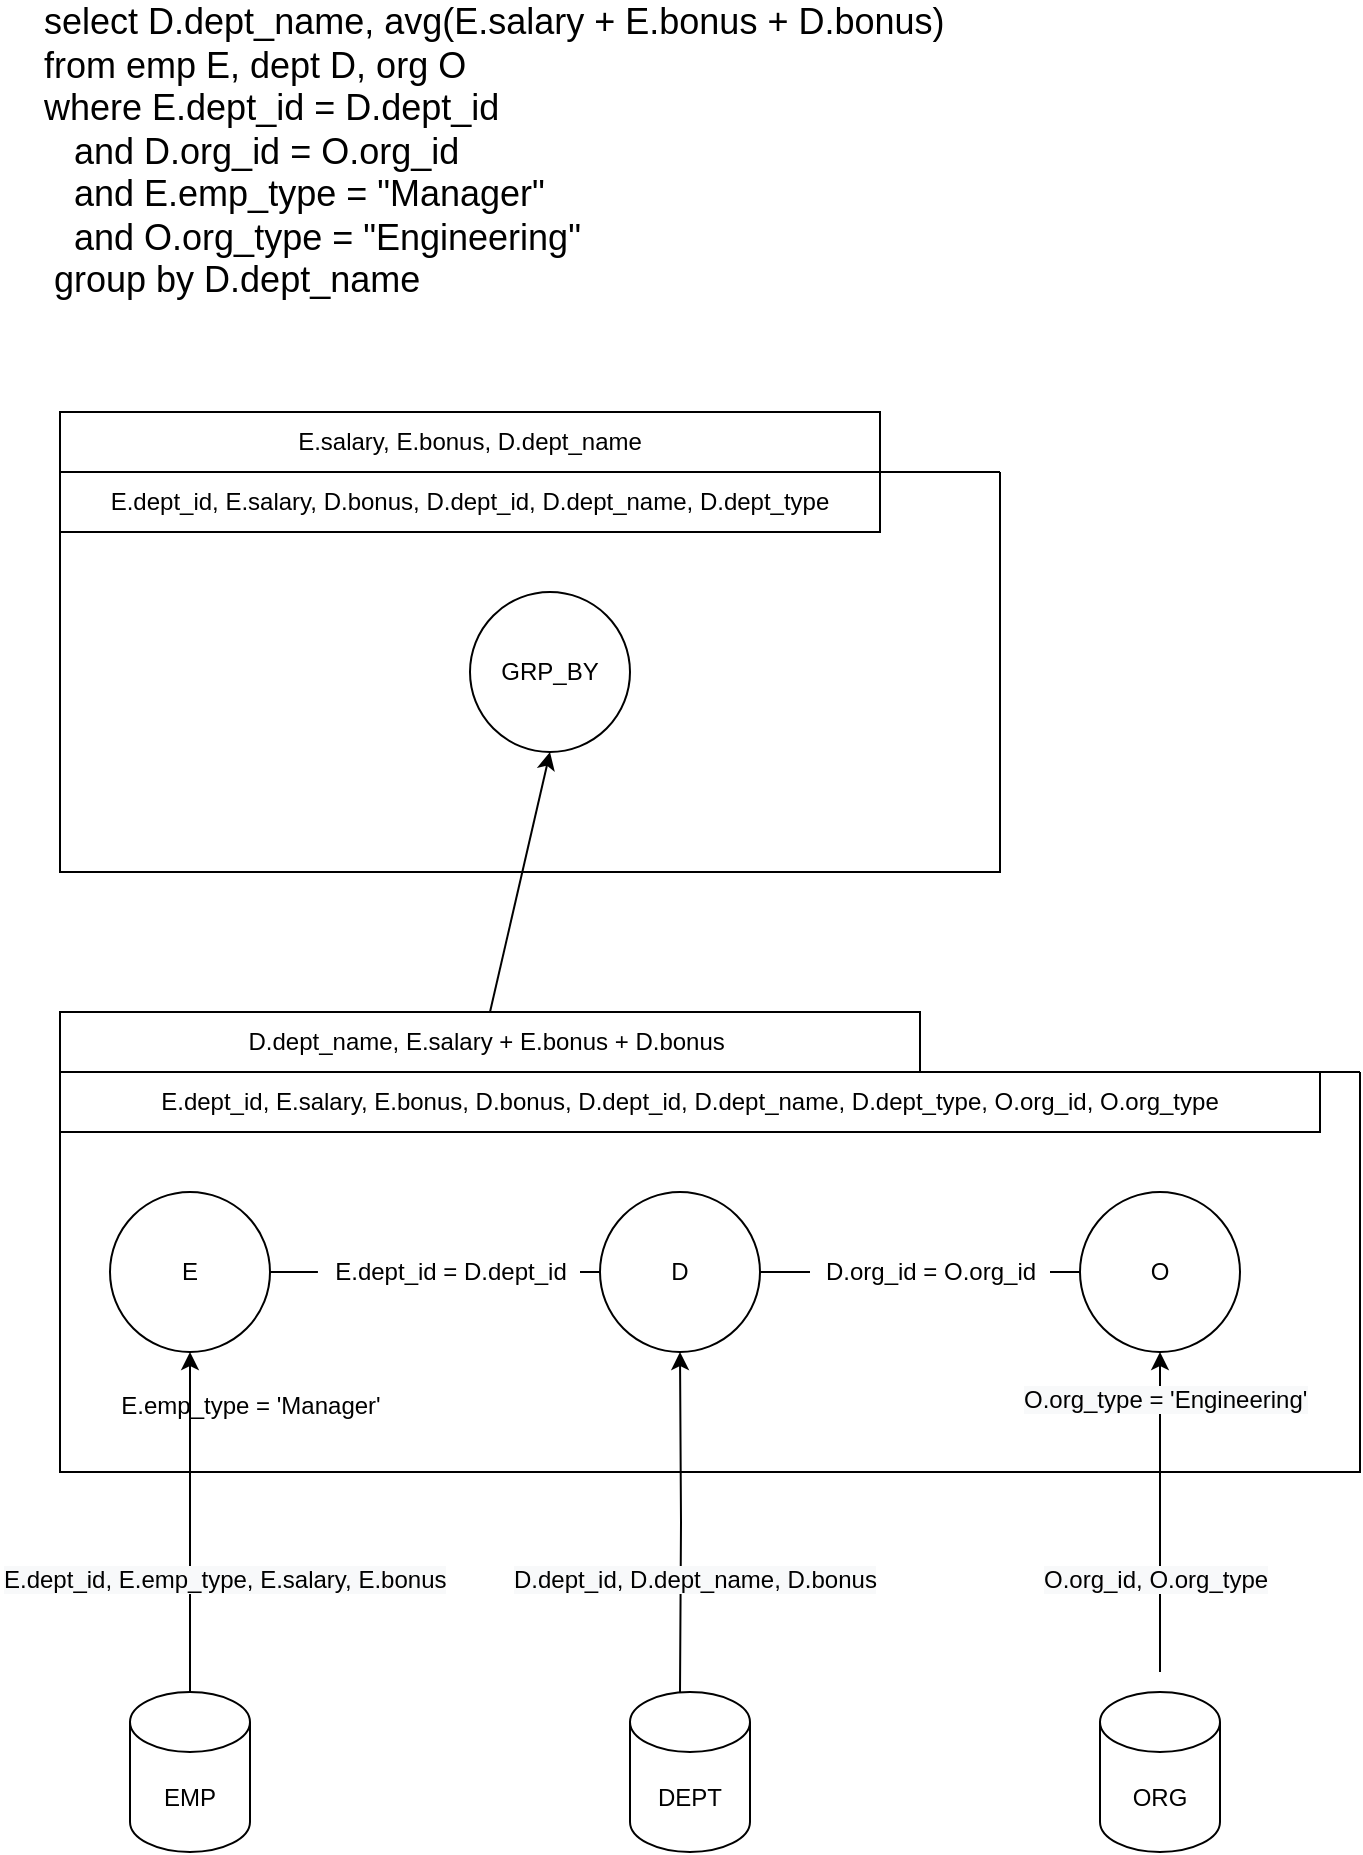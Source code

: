 <mxfile version="16.5.1" type="device"><diagram id="HH1bwzxSmr6gTWSdKmkx" name="Page-1"><mxGraphModel dx="1382" dy="860" grid="1" gridSize="10" guides="1" tooltips="1" connect="1" arrows="1" fold="1" page="1" pageScale="1" pageWidth="850" pageHeight="1100" math="0" shadow="0"><root><mxCell id="0"/><mxCell id="1" parent="0"/><mxCell id="TC9M4JXS39ADeuXZ7Tuf-25" style="edgeStyle=orthogonalEdgeStyle;rounded=0;orthogonalLoop=1;jettySize=auto;html=1;exitX=0.5;exitY=0;exitDx=0;exitDy=0;exitPerimeter=0;fontSize=12;" edge="1" parent="1" source="TC9M4JXS39ADeuXZ7Tuf-23" target="nupYMbU76jO5Frbwuqij-6"><mxGeometry relative="1" as="geometry"/></mxCell><mxCell id="TC9M4JXS39ADeuXZ7Tuf-24" value="" style="endArrow=classic;html=1;rounded=0;fontSize=12;entryX=0.5;entryY=1;entryDx=0;entryDy=0;" edge="1" parent="1" target="TC9M4JXS39ADeuXZ7Tuf-18"><mxGeometry width="50" height="50" relative="1" as="geometry"><mxPoint x="660" y="870" as="sourcePoint"/><mxPoint x="690" y="760" as="targetPoint"/></mxGeometry></mxCell><mxCell id="bFYG-JZ9ZjZwnVwC2FyI-2" value="&lt;font style=&quot;font-size: 18px&quot;&gt;select D.dept_name, avg(E.salary + E.bonus + D.bonus)&lt;br&gt;from emp E, dept D, org O&lt;br&gt;where E.dept_id = D.dept_id&lt;br&gt;&amp;nbsp; &amp;nbsp;and D.org_id = O.org_id&lt;br&gt;&amp;nbsp; &amp;nbsp;and E.emp_type = &quot;Manager&quot;&lt;br&gt;&amp;nbsp; &amp;nbsp;and O.org_type = &quot;Engineering&quot;&lt;br&gt;&amp;nbsp;group by D.dept_name&lt;/font&gt;" style="text;html=1;resizable=0;autosize=1;align=left;verticalAlign=middle;points=[];fillColor=none;strokeColor=none;rounded=0;" parent="1" vertex="1"><mxGeometry x="100" y="50" width="470" height="120" as="geometry"/></mxCell><mxCell id="nupYMbU76jO5Frbwuqij-4" value="" style="swimlane;startSize=0;" parent="1" vertex="1"><mxGeometry x="110" y="570" width="650" height="200" as="geometry"/></mxCell><mxCell id="nupYMbU76jO5Frbwuqij-6" value="E" style="ellipse;whiteSpace=wrap;html=1;aspect=fixed;" parent="nupYMbU76jO5Frbwuqij-4" vertex="1"><mxGeometry x="25" y="60" width="80" height="80" as="geometry"/></mxCell><mxCell id="nupYMbU76jO5Frbwuqij-7" value="D" style="ellipse;whiteSpace=wrap;html=1;aspect=fixed;" parent="nupYMbU76jO5Frbwuqij-4" vertex="1"><mxGeometry x="270" y="60" width="80" height="80" as="geometry"/></mxCell><mxCell id="oFMJYc9A-NJJyvjWjso7-8" value="" style="endArrow=none;html=1;rounded=0;exitX=1;exitY=0.5;exitDx=0;exitDy=0;entryX=0;entryY=0.5;entryDx=0;entryDy=0;startArrow=none;" parent="nupYMbU76jO5Frbwuqij-4" source="oFMJYc9A-NJJyvjWjso7-9" target="nupYMbU76jO5Frbwuqij-7" edge="1"><mxGeometry width="50" height="50" relative="1" as="geometry"><mxPoint x="280" y="-10" as="sourcePoint"/><mxPoint x="330" y="-60" as="targetPoint"/></mxGeometry></mxCell><mxCell id="oFMJYc9A-NJJyvjWjso7-9" value="E.dept_id = D.dept_id" style="text;html=1;align=center;verticalAlign=middle;resizable=0;points=[];autosize=1;strokeColor=none;fillColor=none;" parent="nupYMbU76jO5Frbwuqij-4" vertex="1"><mxGeometry x="130" y="90" width="130" height="20" as="geometry"/></mxCell><mxCell id="oFMJYc9A-NJJyvjWjso7-10" value="" style="endArrow=none;html=1;rounded=0;exitX=1;exitY=0.5;exitDx=0;exitDy=0;entryX=-0.008;entryY=0.5;entryDx=0;entryDy=0;entryPerimeter=0;" parent="nupYMbU76jO5Frbwuqij-4" source="nupYMbU76jO5Frbwuqij-6" target="oFMJYc9A-NJJyvjWjso7-9" edge="1"><mxGeometry width="50" height="50" relative="1" as="geometry"><mxPoint x="280" y="570" as="sourcePoint"/><mxPoint x="150" y="100" as="targetPoint"/></mxGeometry></mxCell><mxCell id="TC9M4JXS39ADeuXZ7Tuf-18" value="O" style="ellipse;whiteSpace=wrap;html=1;aspect=fixed;" vertex="1" parent="nupYMbU76jO5Frbwuqij-4"><mxGeometry x="510" y="60" width="80" height="80" as="geometry"/></mxCell><mxCell id="TC9M4JXS39ADeuXZ7Tuf-19" value="" style="endArrow=none;html=1;rounded=0;exitX=1;exitY=0.5;exitDx=0;exitDy=0;entryX=0;entryY=0.5;entryDx=0;entryDy=0;startArrow=none;" edge="1" parent="nupYMbU76jO5Frbwuqij-4" source="TC9M4JXS39ADeuXZ7Tuf-20" target="TC9M4JXS39ADeuXZ7Tuf-18"><mxGeometry width="50" height="50" relative="1" as="geometry"><mxPoint x="410" y="-580" as="sourcePoint"/><mxPoint x="460" y="-630" as="targetPoint"/></mxGeometry></mxCell><mxCell id="TC9M4JXS39ADeuXZ7Tuf-20" value="D.org_id = O.org_id" style="text;html=1;align=center;verticalAlign=middle;resizable=0;points=[];autosize=1;strokeColor=none;fillColor=none;" vertex="1" parent="nupYMbU76jO5Frbwuqij-4"><mxGeometry x="375" y="90" width="120" height="20" as="geometry"/></mxCell><mxCell id="TC9M4JXS39ADeuXZ7Tuf-21" value="" style="endArrow=none;html=1;rounded=0;exitX=1;exitY=0.5;exitDx=0;exitDy=0;" edge="1" parent="nupYMbU76jO5Frbwuqij-4" source="nupYMbU76jO5Frbwuqij-7" target="TC9M4JXS39ADeuXZ7Tuf-20"><mxGeometry width="50" height="50" relative="1" as="geometry"><mxPoint x="115" y="110" as="sourcePoint"/><mxPoint x="138.96" y="110" as="targetPoint"/></mxGeometry></mxCell><mxCell id="TC9M4JXS39ADeuXZ7Tuf-16" value="&lt;font style=&quot;font-size: 12px&quot;&gt;E.emp_type = 'Manager'&lt;/font&gt;" style="text;html=1;align=center;verticalAlign=middle;resizable=0;points=[];autosize=1;strokeColor=none;fillColor=none;fontSize=18;" vertex="1" parent="nupYMbU76jO5Frbwuqij-4"><mxGeometry x="20" y="150" width="150" height="30" as="geometry"/></mxCell><mxCell id="TC9M4JXS39ADeuXZ7Tuf-22" value="&lt;span style=&quot;color: rgb(0 , 0 , 0) ; font-family: &amp;#34;helvetica&amp;#34; ; font-size: 12px ; font-style: normal ; font-weight: 400 ; letter-spacing: normal ; text-align: center ; text-indent: 0px ; text-transform: none ; word-spacing: 0px ; background-color: rgb(248 , 249 , 250) ; display: inline ; float: none&quot;&gt;O.org_type = 'Engineering'&lt;/span&gt;" style="text;whiteSpace=wrap;html=1;fontSize=12;" vertex="1" parent="nupYMbU76jO5Frbwuqij-4"><mxGeometry x="480" y="150" width="159" height="30" as="geometry"/></mxCell><mxCell id="99AHtmrUv4P-TGMMnkfe-1" value="D.dept_name, E.salary + E.bonus + D.bonus&amp;nbsp;" style="rounded=0;whiteSpace=wrap;html=1;" parent="1" vertex="1"><mxGeometry x="110" y="540" width="430" height="30" as="geometry"/></mxCell><mxCell id="oFMJYc9A-NJJyvjWjso7-1" value="E.dept_id, E.salary, E.bonus, D.bonus, D.dept_id, D.dept_name, D.dept_type, O.org_id, O.org_type" style="rounded=0;whiteSpace=wrap;html=1;" parent="1" vertex="1"><mxGeometry x="110" y="570" width="630" height="30" as="geometry"/></mxCell><mxCell id="TC9M4JXS39ADeuXZ7Tuf-2" value="" style="swimlane;startSize=0;" vertex="1" parent="1"><mxGeometry x="110" y="270" width="470" height="200" as="geometry"/></mxCell><mxCell id="TC9M4JXS39ADeuXZ7Tuf-3" value="GRP_BY" style="ellipse;whiteSpace=wrap;html=1;aspect=fixed;" vertex="1" parent="TC9M4JXS39ADeuXZ7Tuf-2"><mxGeometry x="205" y="60" width="80" height="80" as="geometry"/></mxCell><mxCell id="TC9M4JXS39ADeuXZ7Tuf-8" value="E.salary, E.bonus, D.dept_name" style="rounded=0;whiteSpace=wrap;html=1;" vertex="1" parent="1"><mxGeometry x="110" y="240" width="410" height="30" as="geometry"/></mxCell><mxCell id="TC9M4JXS39ADeuXZ7Tuf-9" value="E.dept_id, E.salary, D.bonus, D.dept_id, D.dept_name, D.dept_type" style="rounded=0;whiteSpace=wrap;html=1;" vertex="1" parent="1"><mxGeometry x="110" y="270" width="410" height="30" as="geometry"/></mxCell><mxCell id="TC9M4JXS39ADeuXZ7Tuf-14" value="" style="endArrow=classic;html=1;rounded=0;fontSize=18;entryX=0.5;entryY=1;entryDx=0;entryDy=0;exitX=0.5;exitY=0;exitDx=0;exitDy=0;" edge="1" parent="1" source="99AHtmrUv4P-TGMMnkfe-1" target="TC9M4JXS39ADeuXZ7Tuf-3"><mxGeometry width="50" height="50" relative="1" as="geometry"><mxPoint x="540" y="420" as="sourcePoint"/><mxPoint x="590" y="370" as="targetPoint"/></mxGeometry></mxCell><mxCell id="TC9M4JXS39ADeuXZ7Tuf-23" value="EMP" style="shape=cylinder3;whiteSpace=wrap;html=1;boundedLbl=1;backgroundOutline=1;size=15;fontSize=12;" vertex="1" parent="1"><mxGeometry x="145" y="880" width="60" height="80" as="geometry"/></mxCell><mxCell id="TC9M4JXS39ADeuXZ7Tuf-26" value="&lt;span style=&quot;color: rgb(0 , 0 , 0) ; font-family: &amp;#34;helvetica&amp;#34; ; font-size: 12px ; font-style: normal ; font-weight: 400 ; letter-spacing: normal ; text-align: center ; text-indent: 0px ; text-transform: none ; word-spacing: 0px ; background-color: rgb(248 , 249 , 250) ; display: inline ; float: none&quot;&gt;E.dept_id, E.emp_type, E.salary, E.bonus&lt;/span&gt;" style="text;whiteSpace=wrap;html=1;fontSize=12;" vertex="1" parent="1"><mxGeometry x="80" y="810" width="250" height="30" as="geometry"/></mxCell><mxCell id="TC9M4JXS39ADeuXZ7Tuf-28" value="DEPT" style="shape=cylinder3;whiteSpace=wrap;html=1;boundedLbl=1;backgroundOutline=1;size=15;fontSize=12;" vertex="1" parent="1"><mxGeometry x="395" y="880" width="60" height="80" as="geometry"/></mxCell><mxCell id="TC9M4JXS39ADeuXZ7Tuf-29" value="ORG" style="shape=cylinder3;whiteSpace=wrap;html=1;boundedLbl=1;backgroundOutline=1;size=15;fontSize=12;" vertex="1" parent="1"><mxGeometry x="630" y="880" width="60" height="80" as="geometry"/></mxCell><mxCell id="TC9M4JXS39ADeuXZ7Tuf-30" style="edgeStyle=orthogonalEdgeStyle;rounded=0;orthogonalLoop=1;jettySize=auto;html=1;fontSize=12;entryX=0.5;entryY=1;entryDx=0;entryDy=0;" edge="1" parent="1" target="nupYMbU76jO5Frbwuqij-7"><mxGeometry relative="1" as="geometry"><mxPoint x="420" y="880" as="sourcePoint"/><mxPoint x="185" y="720" as="targetPoint"/></mxGeometry></mxCell><mxCell id="TC9M4JXS39ADeuXZ7Tuf-31" value="&lt;span style=&quot;color: rgb(0 , 0 , 0) ; font-family: &amp;#34;helvetica&amp;#34; ; font-size: 12px ; font-style: normal ; font-weight: 400 ; letter-spacing: normal ; text-align: center ; text-indent: 0px ; text-transform: none ; word-spacing: 0px ; background-color: rgb(248 , 249 , 250) ; display: inline ; float: none&quot;&gt;D.dept_id, D.dept_name, D.bonus&lt;/span&gt;" style="text;whiteSpace=wrap;html=1;fontSize=12;" vertex="1" parent="1"><mxGeometry x="335" y="810" width="200" height="30" as="geometry"/></mxCell><mxCell id="TC9M4JXS39ADeuXZ7Tuf-32" value="&lt;meta charset=&quot;utf-8&quot;&gt;&lt;span style=&quot;color: rgb(0, 0, 0); font-family: helvetica; font-size: 12px; font-style: normal; font-weight: 400; letter-spacing: normal; text-align: center; text-indent: 0px; text-transform: none; word-spacing: 0px; background-color: rgb(248, 249, 250); display: inline; float: none;&quot;&gt;O.org_id, O.org_type&lt;/span&gt;" style="text;whiteSpace=wrap;html=1;fontSize=12;" vertex="1" parent="1"><mxGeometry x="600" y="810" width="140" height="30" as="geometry"/></mxCell></root></mxGraphModel></diagram></mxfile>
